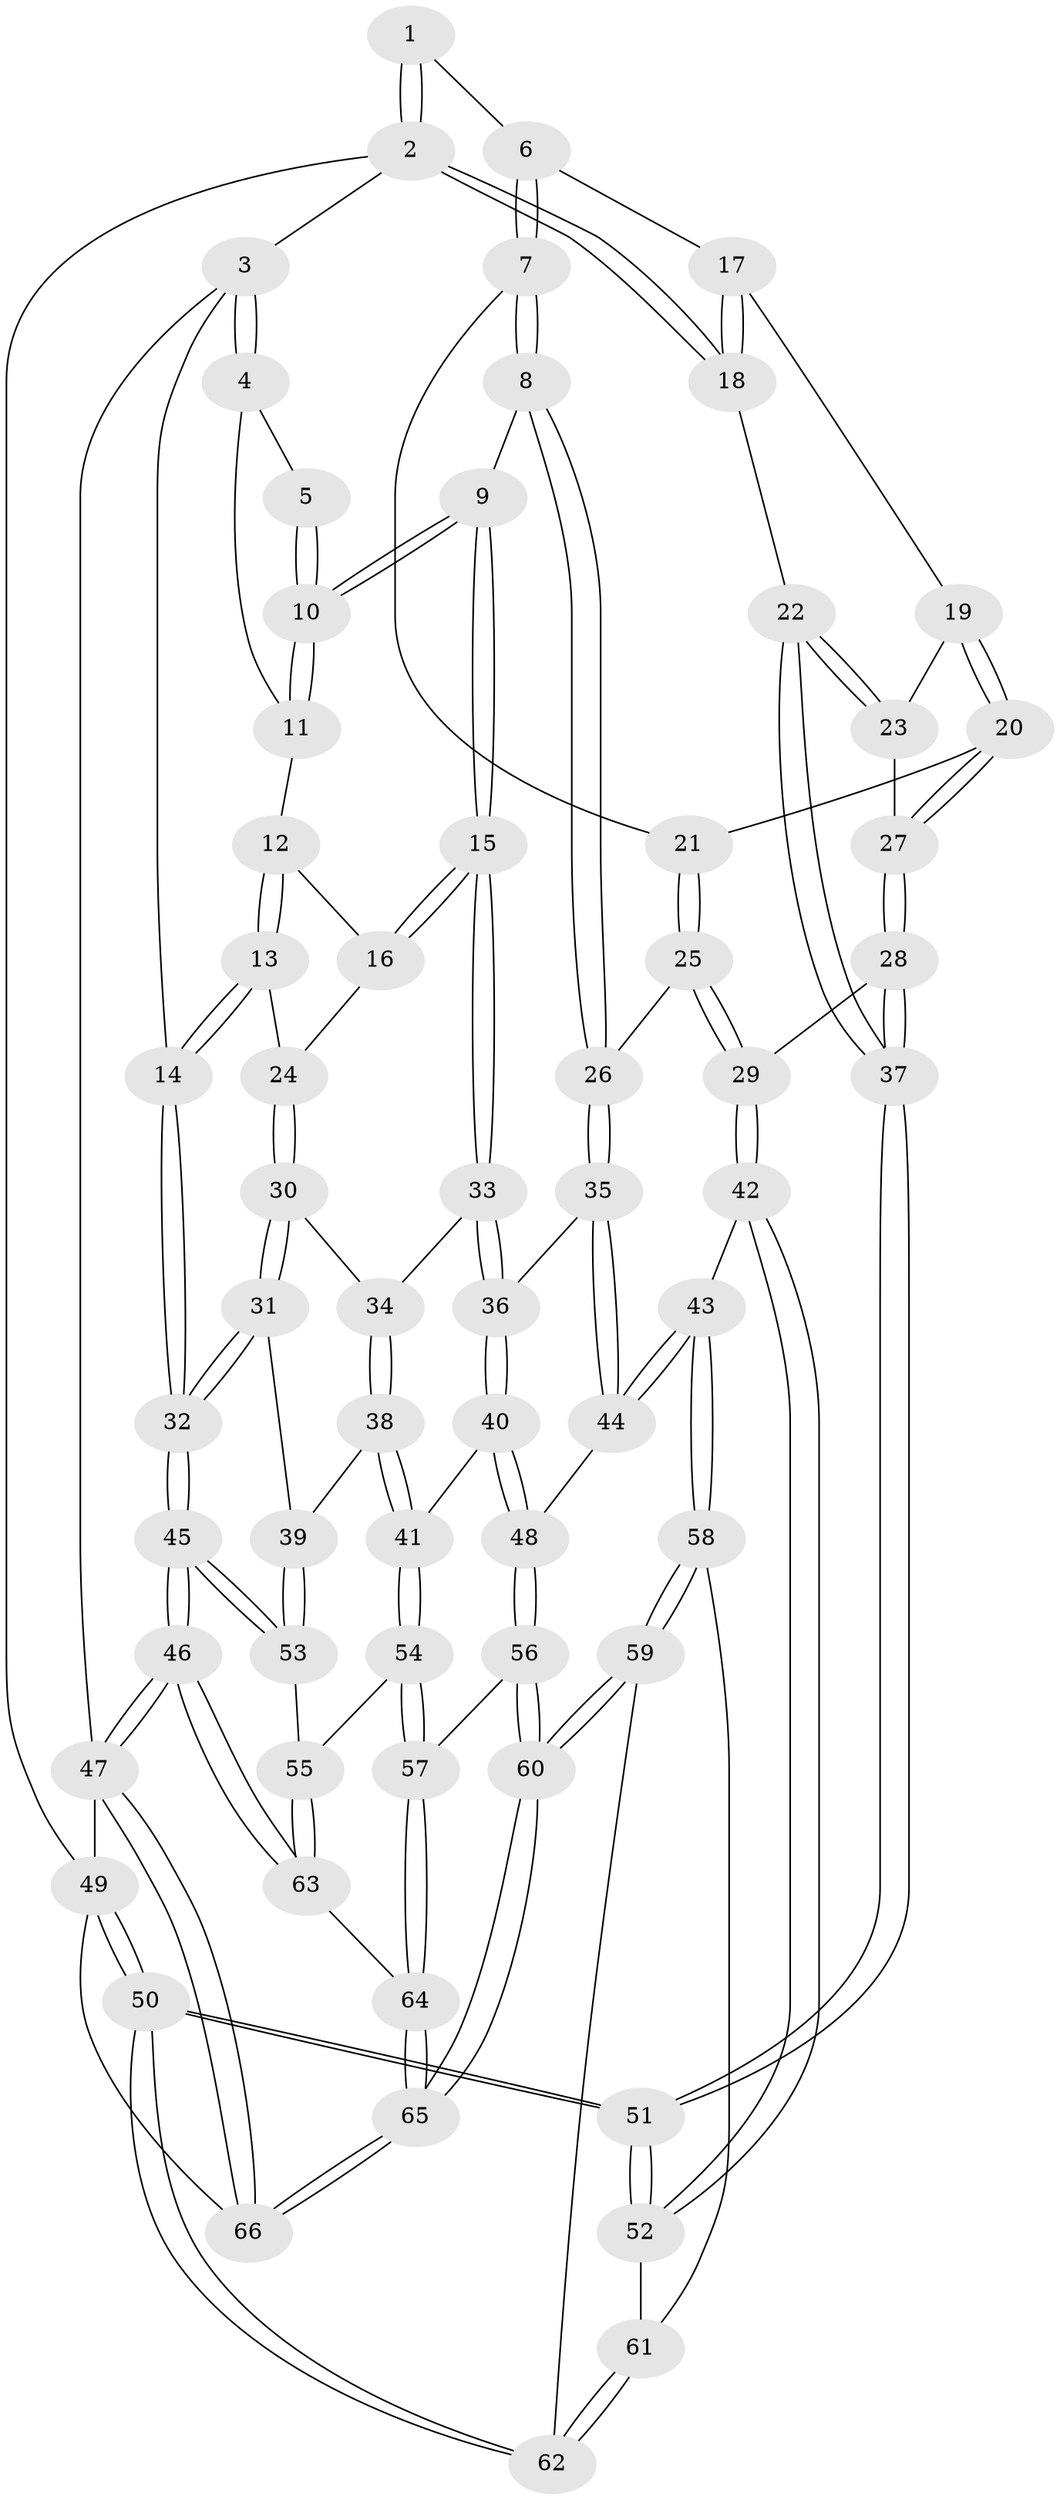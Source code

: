 // Generated by graph-tools (version 1.1) at 2025/17/03/09/25 04:17:03]
// undirected, 66 vertices, 162 edges
graph export_dot {
graph [start="1"]
  node [color=gray90,style=filled];
  1 [pos="+0.7271691345622081+0"];
  2 [pos="+1+0"];
  3 [pos="+0+0"];
  4 [pos="+0.18693203273094505+0"];
  5 [pos="+0.5286926553017535+0"];
  6 [pos="+0.7397040657259724+0"];
  7 [pos="+0.7029808710074196+0.08216514156325501"];
  8 [pos="+0.5429319720019583+0.2387623135717534"];
  9 [pos="+0.5132634124557487+0.24034985422172536"];
  10 [pos="+0.47672965712027104+0.1670459212779318"];
  11 [pos="+0.342366439909487+0.08019646265395587"];
  12 [pos="+0.3294529860954741+0.15500582195130744"];
  13 [pos="+0.2150523797339854+0.2157838644032077"];
  14 [pos="+0+0.06105724087395486"];
  15 [pos="+0.5126250269616802+0.2408619205755157"];
  16 [pos="+0.3498889573321357+0.20750279569013563"];
  17 [pos="+0.8741728597755095+0.1185595600521556"];
  18 [pos="+1+0.20810970515448685"];
  19 [pos="+0.8680607203921066+0.20116537291000214"];
  20 [pos="+0.8180736395539725+0.24850217410927655"];
  21 [pos="+0.7428854176016358+0.1911389961579957"];
  22 [pos="+1+0.2903362210426412"];
  23 [pos="+0.9089717309184037+0.24900931546708793"];
  24 [pos="+0.2859815459883133+0.27965773687388146"];
  25 [pos="+0.7139492324914537+0.3454606060788837"];
  26 [pos="+0.6154829893641326+0.3106908617573103"];
  27 [pos="+0.82813850128829+0.31905505175386734"];
  28 [pos="+0.816334130627537+0.3741851555864572"];
  29 [pos="+0.7803156198314706+0.40923980270850047"];
  30 [pos="+0.29482063702361316+0.3067173376239048"];
  31 [pos="+0.08941825900239261+0.4390438769864684"];
  32 [pos="+0+0.40378917731248726"];
  33 [pos="+0.4632276284085554+0.31213033109997806"];
  34 [pos="+0.331915279639727+0.3351217473407631"];
  35 [pos="+0.5799924309002161+0.44808728930665015"];
  36 [pos="+0.4676524205910584+0.35943785130609585"];
  37 [pos="+1+0.3117828730946644"];
  38 [pos="+0.31042686443787904+0.5186348659119201"];
  39 [pos="+0.19512805056430502+0.504365071220071"];
  40 [pos="+0.41869883552601855+0.5318306761494144"];
  41 [pos="+0.35630186297982785+0.5495773725650496"];
  42 [pos="+0.7772415005110292+0.4684432760910477"];
  43 [pos="+0.6433771868111576+0.5702245905903884"];
  44 [pos="+0.6097461072727256+0.5685049252670709"];
  45 [pos="+0+0.9799677583110534"];
  46 [pos="+0+1"];
  47 [pos="+0+1"];
  48 [pos="+0.5973876222099382+0.5728571059341264"];
  49 [pos="+1+1"];
  50 [pos="+1+1"];
  51 [pos="+1+0.6635208856474252"];
  52 [pos="+1+0.6302967370362448"];
  53 [pos="+0.17559794840491635+0.6217570839019133"];
  54 [pos="+0.3416355836287466+0.6927546590750707"];
  55 [pos="+0.25682535531277+0.7404860661676996"];
  56 [pos="+0.49159302745557837+0.7971387404681742"];
  57 [pos="+0.44284747989010104+0.7748554124156601"];
  58 [pos="+0.7073152175995387+0.6767519551786941"];
  59 [pos="+0.5702518378748817+0.9100946332173331"];
  60 [pos="+0.5571069410540143+0.9199576210640561"];
  61 [pos="+0.7451709701174516+0.6994929093475385"];
  62 [pos="+0.7853220528152055+0.8266146335015412"];
  63 [pos="+0.1408625896271917+0.8777836502857961"];
  64 [pos="+0.27176432935405037+0.8979400334525982"];
  65 [pos="+0.5432180721736279+1"];
  66 [pos="+0.5563751002479461+1"];
  1 -- 2;
  1 -- 2;
  1 -- 6;
  2 -- 3;
  2 -- 18;
  2 -- 18;
  2 -- 49;
  3 -- 4;
  3 -- 4;
  3 -- 14;
  3 -- 47;
  4 -- 5;
  4 -- 11;
  5 -- 10;
  5 -- 10;
  6 -- 7;
  6 -- 7;
  6 -- 17;
  7 -- 8;
  7 -- 8;
  7 -- 21;
  8 -- 9;
  8 -- 26;
  8 -- 26;
  9 -- 10;
  9 -- 10;
  9 -- 15;
  9 -- 15;
  10 -- 11;
  10 -- 11;
  11 -- 12;
  12 -- 13;
  12 -- 13;
  12 -- 16;
  13 -- 14;
  13 -- 14;
  13 -- 24;
  14 -- 32;
  14 -- 32;
  15 -- 16;
  15 -- 16;
  15 -- 33;
  15 -- 33;
  16 -- 24;
  17 -- 18;
  17 -- 18;
  17 -- 19;
  18 -- 22;
  19 -- 20;
  19 -- 20;
  19 -- 23;
  20 -- 21;
  20 -- 27;
  20 -- 27;
  21 -- 25;
  21 -- 25;
  22 -- 23;
  22 -- 23;
  22 -- 37;
  22 -- 37;
  23 -- 27;
  24 -- 30;
  24 -- 30;
  25 -- 26;
  25 -- 29;
  25 -- 29;
  26 -- 35;
  26 -- 35;
  27 -- 28;
  27 -- 28;
  28 -- 29;
  28 -- 37;
  28 -- 37;
  29 -- 42;
  29 -- 42;
  30 -- 31;
  30 -- 31;
  30 -- 34;
  31 -- 32;
  31 -- 32;
  31 -- 39;
  32 -- 45;
  32 -- 45;
  33 -- 34;
  33 -- 36;
  33 -- 36;
  34 -- 38;
  34 -- 38;
  35 -- 36;
  35 -- 44;
  35 -- 44;
  36 -- 40;
  36 -- 40;
  37 -- 51;
  37 -- 51;
  38 -- 39;
  38 -- 41;
  38 -- 41;
  39 -- 53;
  39 -- 53;
  40 -- 41;
  40 -- 48;
  40 -- 48;
  41 -- 54;
  41 -- 54;
  42 -- 43;
  42 -- 52;
  42 -- 52;
  43 -- 44;
  43 -- 44;
  43 -- 58;
  43 -- 58;
  44 -- 48;
  45 -- 46;
  45 -- 46;
  45 -- 53;
  45 -- 53;
  46 -- 47;
  46 -- 47;
  46 -- 63;
  46 -- 63;
  47 -- 66;
  47 -- 66;
  47 -- 49;
  48 -- 56;
  48 -- 56;
  49 -- 50;
  49 -- 50;
  49 -- 66;
  50 -- 51;
  50 -- 51;
  50 -- 62;
  50 -- 62;
  51 -- 52;
  51 -- 52;
  52 -- 61;
  53 -- 55;
  54 -- 55;
  54 -- 57;
  54 -- 57;
  55 -- 63;
  55 -- 63;
  56 -- 57;
  56 -- 60;
  56 -- 60;
  57 -- 64;
  57 -- 64;
  58 -- 59;
  58 -- 59;
  58 -- 61;
  59 -- 60;
  59 -- 60;
  59 -- 62;
  60 -- 65;
  60 -- 65;
  61 -- 62;
  61 -- 62;
  63 -- 64;
  64 -- 65;
  64 -- 65;
  65 -- 66;
  65 -- 66;
}
